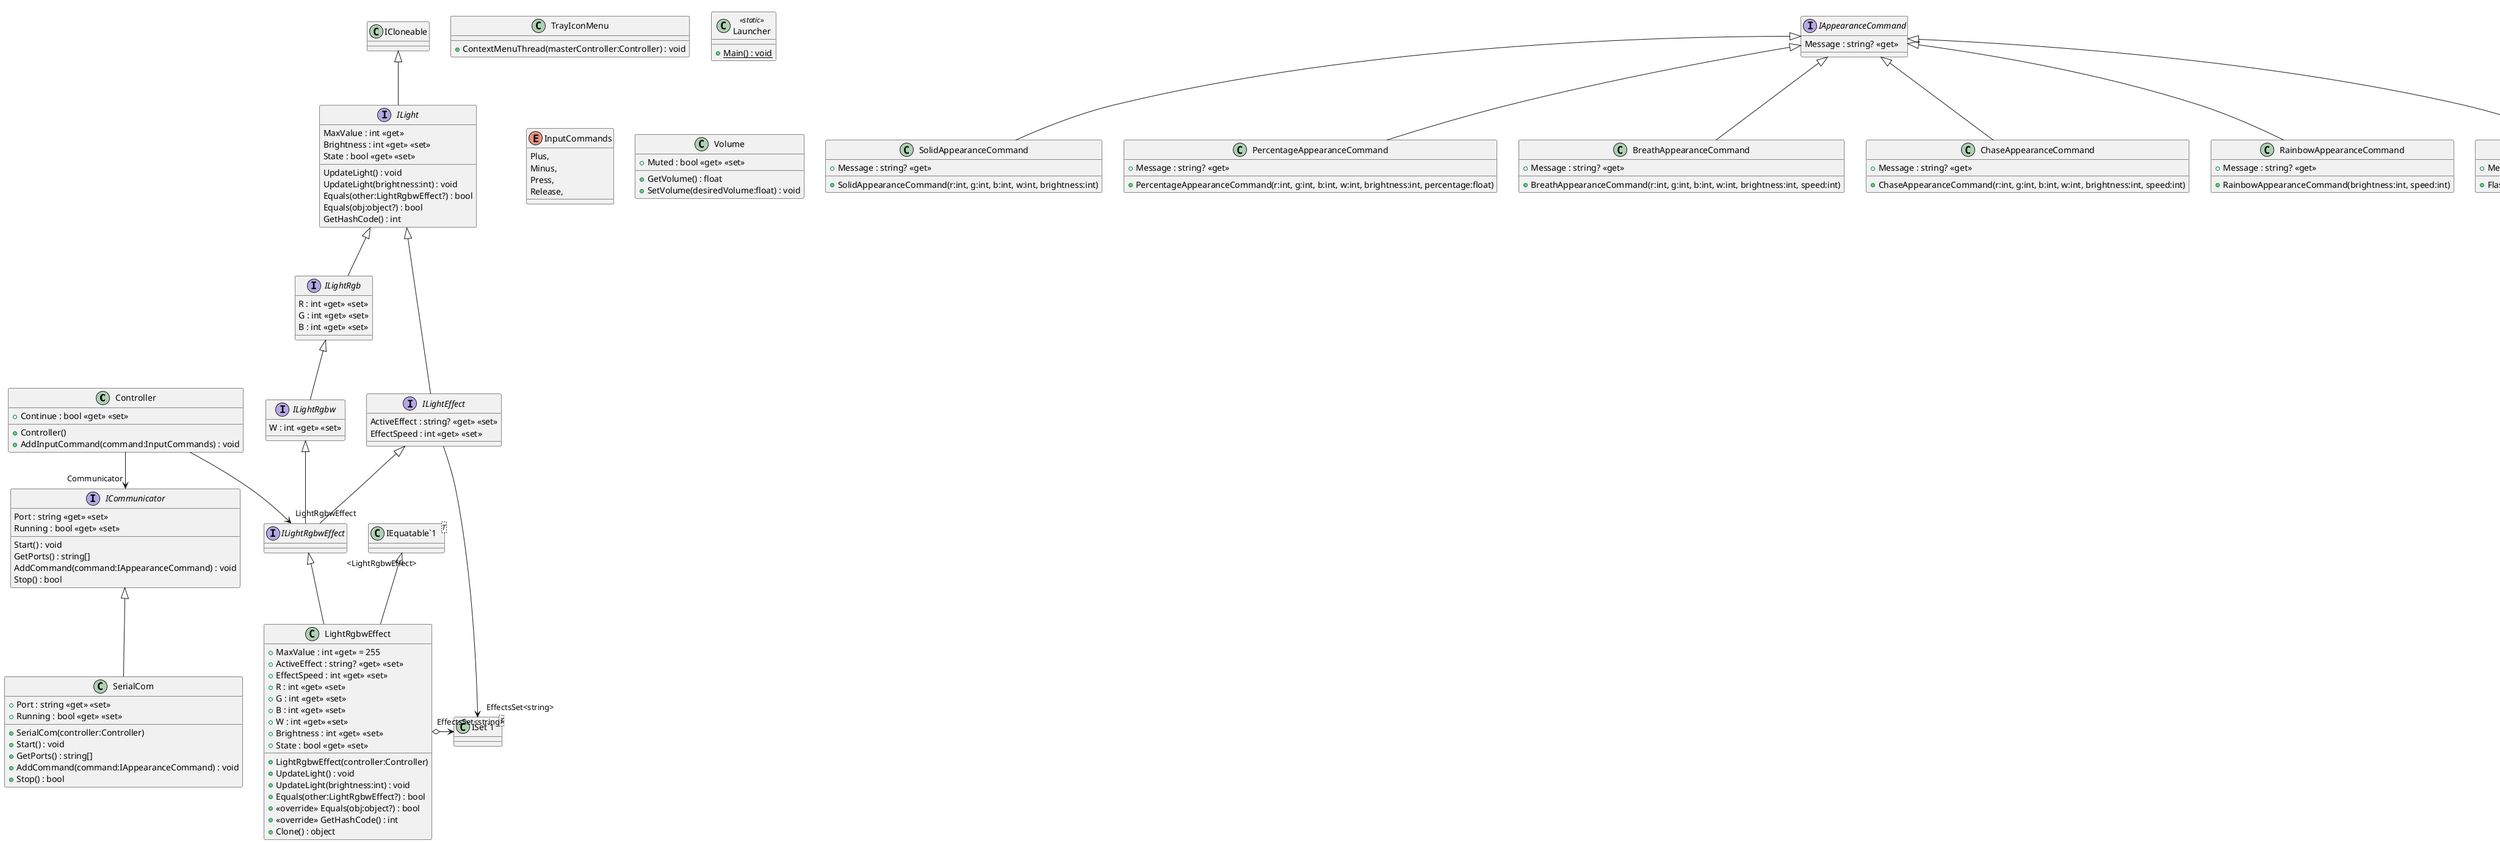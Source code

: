 @startuml
class Controller {
    + Controller()
    + Continue : bool <<get>> <<set>>
    + AddInputCommand(command:InputCommands) : void
}
Controller --> "LightRgbwEffect" ILightRgbwEffect
Controller --> "Communicator" ICommunicator
class TrayIconMenu {
    + ContextMenuThread(masterController:Controller) : void
}
class Launcher <<static>> {
    + {static} Main() : void
}
enum InputCommands {
    Plus,
    Minus,
    Press,
    Release,
}
class Volume {
    + Muted : bool <<get>> <<set>>
    + GetVolume() : float
    + SetVolume(desiredVolume:float) : void
}
class SolidAppearanceCommand {
    + SolidAppearanceCommand(r:int, g:int, b:int, w:int, brightness:int)
    + Message : string? <<get>>
}
IAppearanceCommand <|-- SolidAppearanceCommand
class PercentageAppearanceCommand {
    + PercentageAppearanceCommand(r:int, g:int, b:int, w:int, brightness:int, percentage:float)
    + Message : string? <<get>>
}
IAppearanceCommand <|-- PercentageAppearanceCommand
class BreathAppearanceCommand {
    + BreathAppearanceCommand(r:int, g:int, b:int, w:int, brightness:int, speed:int)
    + Message : string? <<get>>
}
IAppearanceCommand <|-- BreathAppearanceCommand
class ChaseAppearanceCommand {
    + ChaseAppearanceCommand(r:int, g:int, b:int, w:int, brightness:int, speed:int)
    + Message : string? <<get>>
}
IAppearanceCommand <|-- ChaseAppearanceCommand
class RainbowAppearanceCommand {
    + RainbowAppearanceCommand(brightness:int, speed:int)
    + Message : string? <<get>>
}
IAppearanceCommand <|-- RainbowAppearanceCommand
class FlashAppearanceCommand {
    + FlashAppearanceCommand(r:int, g:int, b:int, w:int, brightness:int, speed:int)
    + Message : string? <<get>>
}
IAppearanceCommand <|-- FlashAppearanceCommand
interface IAppearanceCommand {
    Message : string? <<get>>
}
interface ILight {
    MaxValue : int <<get>>
    Brightness : int <<get>> <<set>>
    State : bool <<get>> <<set>>
    UpdateLight() : void
    UpdateLight(brightness:int) : void
    Equals(other:LightRgbwEffect?) : bool
    Equals(obj:object?) : bool
    GetHashCode() : int
}
ICloneable <|-- ILight
interface ILightEffect {
    ActiveEffect : string? <<get>> <<set>>
    EffectSpeed : int <<get>> <<set>>
}
class "ISet`1"<T> {
}
ILight <|-- ILightEffect
ILightEffect --> "EffectsSet<string>" "ISet`1"
interface ILightRgb {
    R : int <<get>> <<set>>
    G : int <<get>> <<set>>
    B : int <<get>> <<set>>
}
ILight <|-- ILightRgb
class LightRgbwEffect {
    + LightRgbwEffect(controller:Controller)
    + MaxValue : int <<get>> = 255
    + ActiveEffect : string? <<get>> <<set>>
    + EffectSpeed : int <<get>> <<set>>
    + R : int <<get>> <<set>>
    + G : int <<get>> <<set>>
    + B : int <<get>> <<set>>
    + W : int <<get>> <<set>>
    + Brightness : int <<get>> <<set>>
    + State : bool <<get>> <<set>>
    + UpdateLight() : void
    + UpdateLight(brightness:int) : void
    + Equals(other:LightRgbwEffect?) : bool
    + <<override>> Equals(obj:object?) : bool
    + <<override>> GetHashCode() : int
    + Clone() : object
}
class "IEquatable`1"<T> {
}
class "ISet`1"<T> {
}
ILightRgbwEffect <|-- LightRgbwEffect
"IEquatable`1" "<LightRgbwEffect>" <|-- LightRgbwEffect
LightRgbwEffect o-> "EffectsSet<string>" "ISet`1"
class RgbwLightMqttClient {
    + RgbwLightMqttClient(brokerIpAddress:string, brokerPort:int, clientId:string, baseTopic:string, lightRgbwEffect:ILightRgbwEffect)
    + <<async>> UpdateState(selectedLightRgbwEffect:ILightRgbwEffect) : void
}
interface ILightRgbwEffect {
}
ILightRgbw <|-- ILightRgbwEffect
ILightEffect <|-- ILightRgbwEffect
interface ILightRgbw {
    W : int <<get>> <<set>>
}
ILightRgb <|-- ILightRgbw
interface ICommunicator {
    Port : string <<get>> <<set>>
    Running : bool <<get>> <<set>>
    Start() : void
    GetPorts() : string[]
    AddCommand(command:IAppearanceCommand) : void
    Stop() : bool
}
class SerialCom {
    + SerialCom(controller:Controller)
    + Port : string <<get>> <<set>>
    + Running : bool <<get>> <<set>>
    + Start() : void
    + GetPorts() : string[]
    + AddCommand(command:IAppearanceCommand) : void
    + Stop() : bool
}
ICommunicator <|-- SerialCom
class MqttLight {
    + MqttLight(callingController:Controller)
    + <<override>> IncomingCommands(command:InputCommands) : void
    + <<override>> Compute() : Task
}
enum State {
    LightState,
    Other,
}
Mode <|-- MqttLight
MqttLight --> "RgbwLightMqttClient" RgbwLightMqttClient
MqttLight +-- State
abstract class Mode {
    + {abstract} IncomingCommands(command:InputCommands) : void
    + {abstract} Compute() : Task
    + StackMode(newMode:Mode) : void
}
class VolumeMode {
    + VolumeMode(callingController:Controller)
    + <<override>> IncomingCommands(command:InputCommands) : void
    + <<override>> Compute() : Task
}
enum State {
    Other,
    MuteState,
    VolumeState,
}
Mode <|-- VolumeMode
VolumeMode +-- State
@enduml
